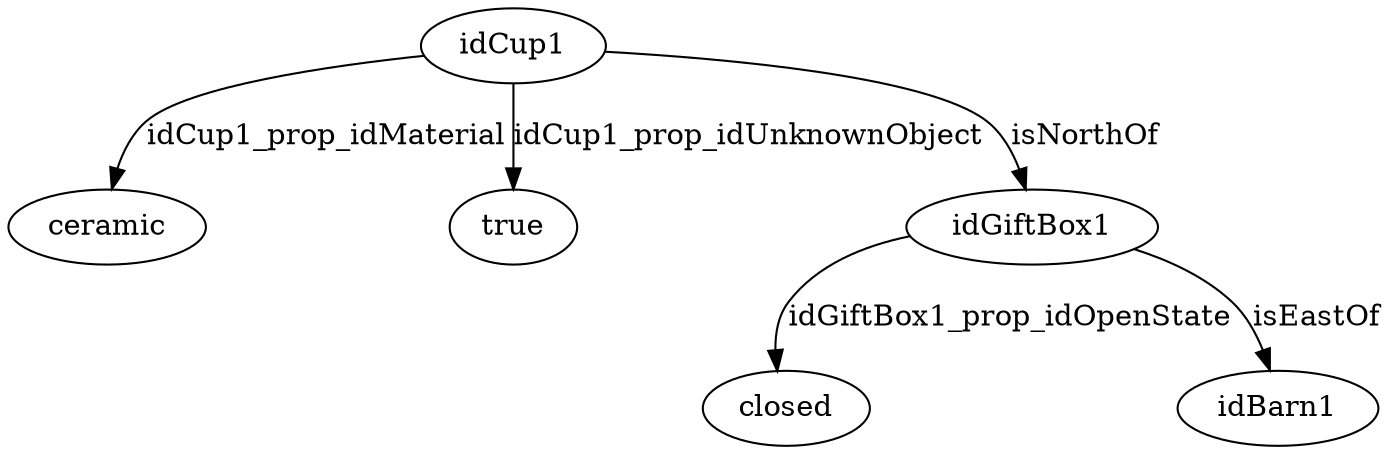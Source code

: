 strict digraph  {
idCup1 [node_type=entity_node, root=root];
ceramic;
true;
idGiftBox1;
closed;
idBarn1;
idCup1 -> ceramic  [edge_type=property, label=idCup1_prop_idMaterial];
idCup1 -> true  [edge_type=property, label=idCup1_prop_idUnknownObject];
idCup1 -> idGiftBox1  [edge_type=relationship, label=isNorthOf];
idGiftBox1 -> closed  [edge_type=property, label=idGiftBox1_prop_idOpenState];
idGiftBox1 -> idBarn1  [edge_type=relationship, label=isEastOf];
}
